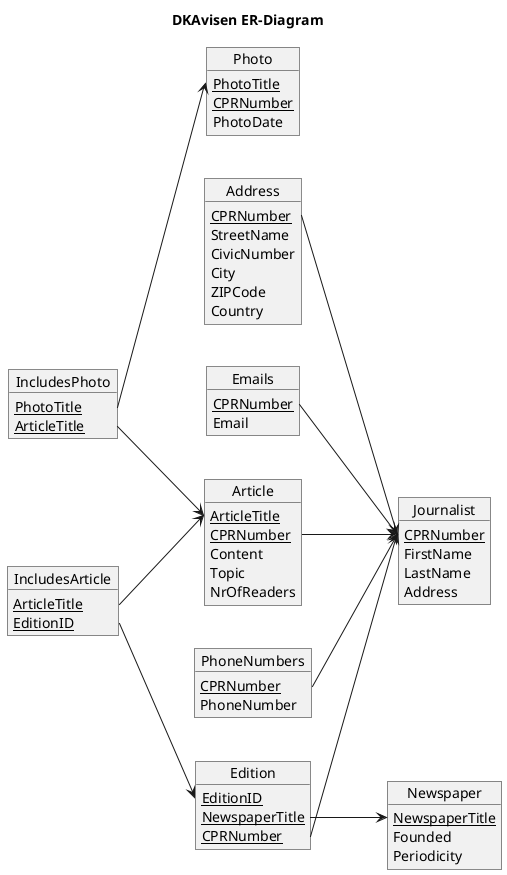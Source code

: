 @startuml logical_design_diagram
title DKAvisen ER-Diagram
left to right direction
skinparam linetype polyline
' skinparam linetype ortho

Object Journalist {
    <u>CPRNumber
    FirstName
    LastName
    Address
}

Object Emails {
    <u>CPRNumber
    Email
}
Emails::CPRNumber --> Journalist::CPRNumber

Object PhoneNumbers {
    <u>CPRNumber
    PhoneNumber
}
PhoneNumbers::CPRNumber --> Journalist::CPRNumber

Object Address {
    <u>CPRNumber
    StreetName
    CivicNumber
    City
    ZIPCode
    Country
}
Address::CPRNumber --> Journalist::CPRNumber

Object Article {
    <u>ArticleTitle
    <u>CPRNumber
    Content
    Topic
    NrOfReaders
}
Article::CPRNumber --> Journalist::CPRNumber

Object Photo {
    <u>PhotoTitle
    <u>CPRNumber
    PhotoDate
}

Object IncludesPhoto {
    <u>PhotoTitle
    <u>ArticleTitle
}
IncludesPhoto::PhotoTitle --> Photo::PhotoTitle
IncludesPhoto::ArticleTitle --> Article::ArticleTitle

Object Newspaper {
    <u>NewspaperTitle
    Founded
    Periodicity
}

Object Edition {
    <u>EditionID
    <u>NewspaperTitle
    <u>CPRNumber
}
Edition::NewspaperTitle --> Newspaper::NewspaperTitle
Edition::CPRNumber --> Journalist::CPRNumber

Object IncludesArticle {
    <u>ArticleTitle
    <u>EditionID
}
IncludesArticle::ArticleTitle --> Article::ArticleTitle
IncludesArticle::EditionID --> Edition::EditionID


@enduml